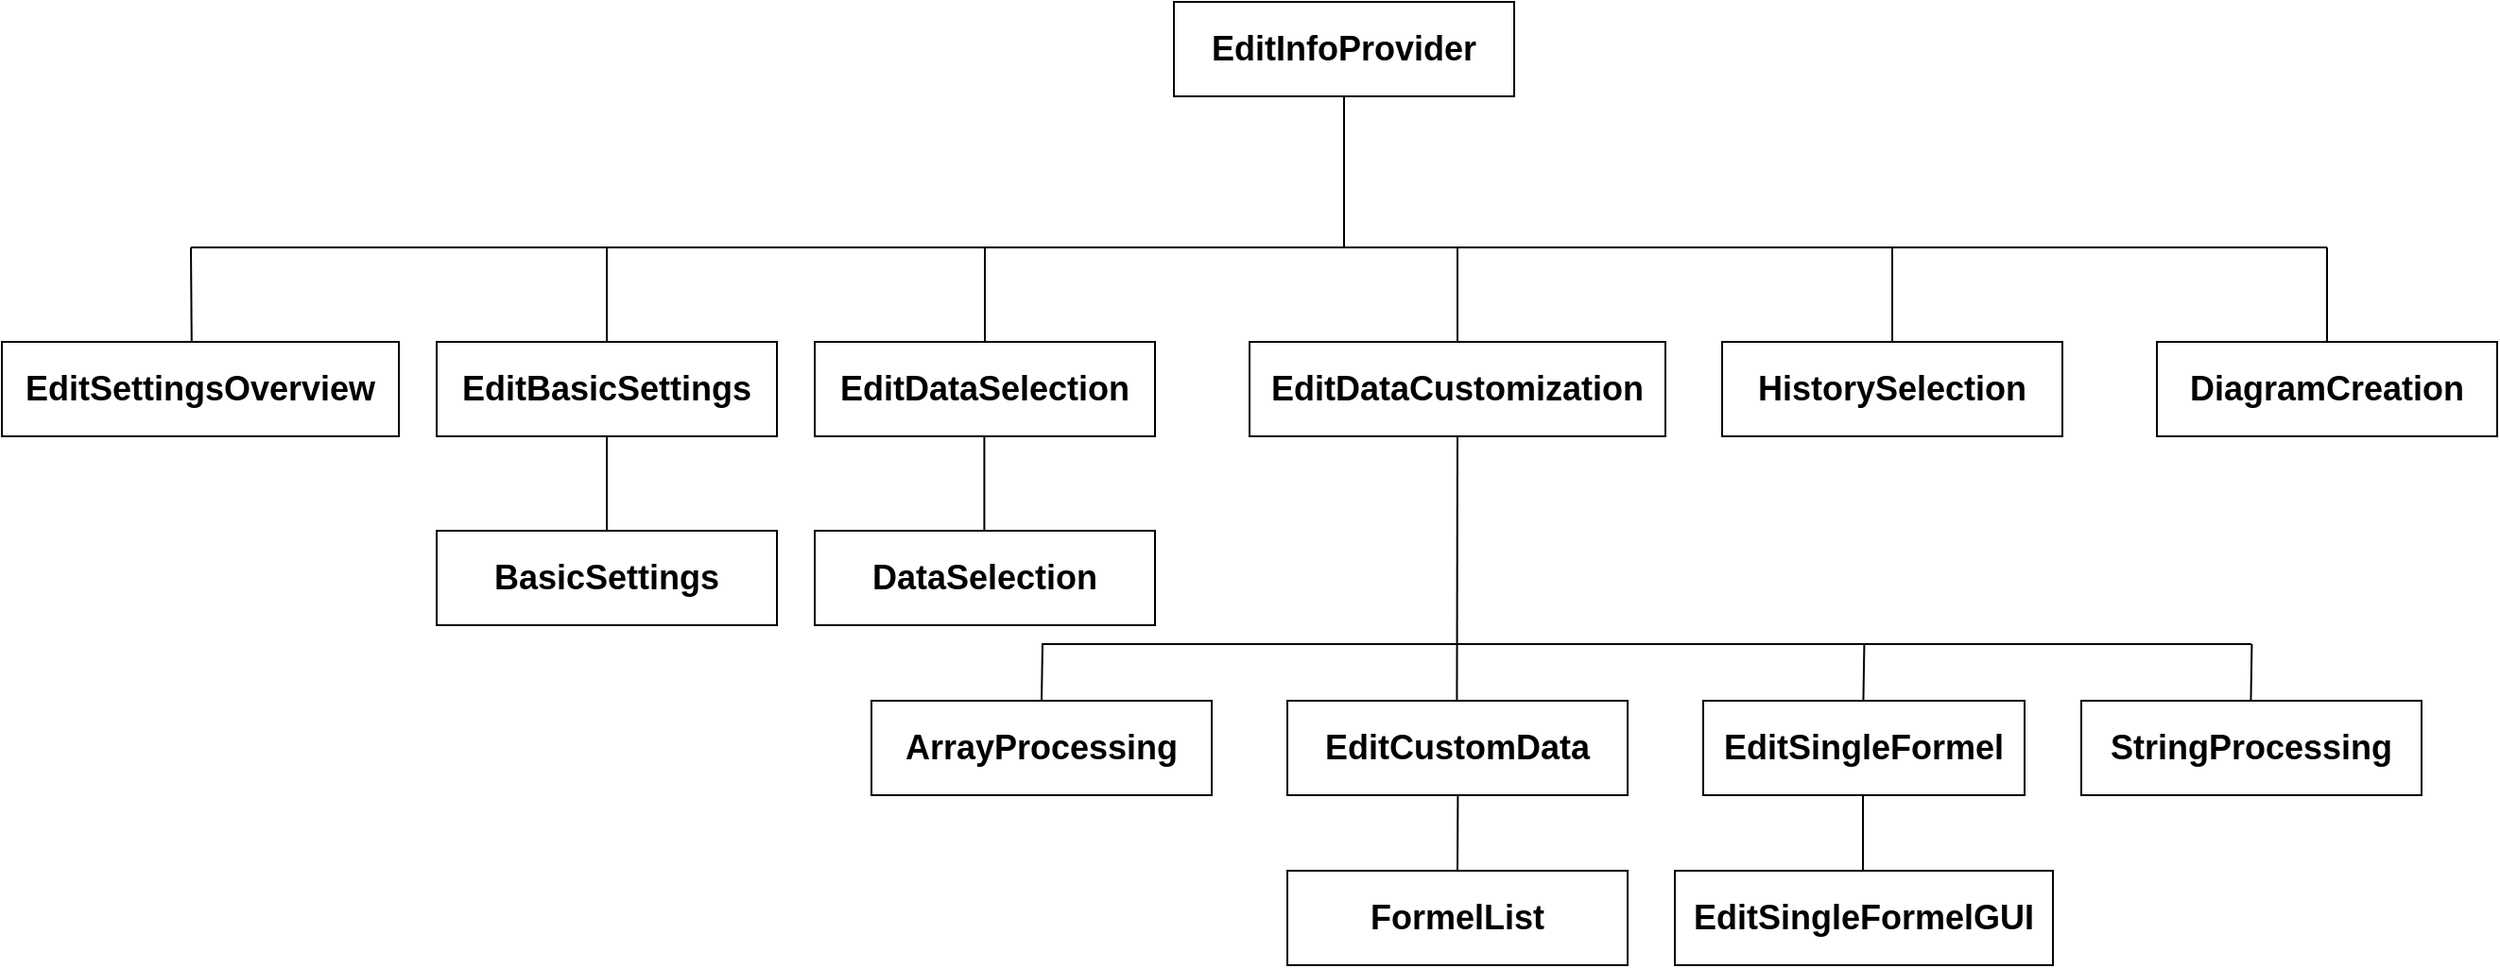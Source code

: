 <mxfile version="13.9.9" type="device"><diagram id="9vUn9xV6tpmPQciYyHca" name="Seite-1"><mxGraphModel dx="3041" dy="867" grid="1" gridSize="10" guides="1" tooltips="1" connect="1" arrows="1" fold="1" page="1" pageScale="1" pageWidth="827" pageHeight="1169" math="0" shadow="0"><root><mxCell id="0"/><mxCell id="1" parent="0"/><mxCell id="1i348Qmpyd1fIIBrpv_9-1" value="&lt;font style=&quot;font-size: 18px&quot;&gt;&lt;b&gt;EditInfoProvider&lt;/b&gt;&lt;/font&gt;" style="rounded=0;whiteSpace=wrap;html=1;" parent="1" vertex="1"><mxGeometry x="390" y="20" width="180" height="50" as="geometry"/></mxCell><mxCell id="1i348Qmpyd1fIIBrpv_9-4" value="&lt;font style=&quot;font-size: 18px&quot;&gt;&lt;b&gt;EditSingleFormelGUI&lt;/b&gt;&lt;/font&gt;" style="rounded=0;whiteSpace=wrap;html=1;" parent="1" vertex="1"><mxGeometry x="655" y="480" width="200" height="50" as="geometry"/></mxCell><mxCell id="1i348Qmpyd1fIIBrpv_9-5" value="&lt;font style=&quot;font-size: 18px&quot;&gt;&lt;b&gt;EditSingleFormel&lt;/b&gt;&lt;/font&gt;" style="rounded=0;whiteSpace=wrap;html=1;" parent="1" vertex="1"><mxGeometry x="670" y="390" width="170" height="50" as="geometry"/></mxCell><mxCell id="1i348Qmpyd1fIIBrpv_9-6" value="&lt;font style=&quot;font-size: 18px&quot;&gt;&lt;b&gt;HistorySelection&lt;/b&gt;&lt;/font&gt;" style="rounded=0;whiteSpace=wrap;html=1;" parent="1" vertex="1"><mxGeometry x="680" y="200" width="180" height="50" as="geometry"/></mxCell><mxCell id="1i348Qmpyd1fIIBrpv_9-8" value="&lt;font style=&quot;font-size: 18px&quot;&gt;&lt;b&gt;FormelList&lt;/b&gt;&lt;/font&gt;" style="rounded=0;whiteSpace=wrap;html=1;" parent="1" vertex="1"><mxGeometry x="450" y="480" width="180" height="50" as="geometry"/></mxCell><mxCell id="1i348Qmpyd1fIIBrpv_9-9" value="&lt;font style=&quot;font-size: 18px&quot;&gt;&lt;b&gt;EditCustomData&lt;br&gt;&lt;/b&gt;&lt;/font&gt;" style="rounded=0;whiteSpace=wrap;html=1;" parent="1" vertex="1"><mxGeometry x="450" y="390" width="180" height="50" as="geometry"/></mxCell><mxCell id="1i348Qmpyd1fIIBrpv_9-10" value="&lt;font style=&quot;font-size: 18px&quot;&gt;&lt;b&gt;BasicSettings&lt;/b&gt;&lt;/font&gt;" style="rounded=0;whiteSpace=wrap;html=1;" parent="1" vertex="1"><mxGeometry y="300" width="180" height="50" as="geometry"/></mxCell><mxCell id="1i348Qmpyd1fIIBrpv_9-11" value="&lt;font style=&quot;font-size: 18px&quot;&gt;&lt;b&gt;EditBasicSettings&lt;/b&gt;&lt;/font&gt;" style="rounded=0;whiteSpace=wrap;html=1;" parent="1" vertex="1"><mxGeometry y="200" width="180" height="50" as="geometry"/></mxCell><mxCell id="1i348Qmpyd1fIIBrpv_9-12" value="&lt;font style=&quot;font-size: 18px&quot;&gt;&lt;b&gt;EditSettingsOverview&lt;br&gt;&lt;/b&gt;&lt;/font&gt;" style="rounded=0;whiteSpace=wrap;html=1;" parent="1" vertex="1"><mxGeometry x="-230" y="200" width="210" height="50" as="geometry"/></mxCell><mxCell id="1i348Qmpyd1fIIBrpv_9-13" value="&lt;font style=&quot;font-size: 18px&quot;&gt;&lt;b&gt;DiagramCreation&lt;/b&gt;&lt;/font&gt;" style="rounded=0;whiteSpace=wrap;html=1;" parent="1" vertex="1"><mxGeometry x="910" y="200" width="180" height="50" as="geometry"/></mxCell><mxCell id="1i348Qmpyd1fIIBrpv_9-14" value="" style="endArrow=none;html=1;" parent="1" edge="1"><mxGeometry width="50" height="50" relative="1" as="geometry"><mxPoint x="-130" y="150" as="sourcePoint"/><mxPoint x="1000" y="150" as="targetPoint"/></mxGeometry></mxCell><mxCell id="1i348Qmpyd1fIIBrpv_9-15" value="" style="endArrow=none;html=1;entryX=0.5;entryY=1;entryDx=0;entryDy=0;" parent="1" target="1i348Qmpyd1fIIBrpv_9-1" edge="1"><mxGeometry width="50" height="50" relative="1" as="geometry"><mxPoint x="480" y="150" as="sourcePoint"/><mxPoint x="430" y="180" as="targetPoint"/></mxGeometry></mxCell><mxCell id="1i348Qmpyd1fIIBrpv_9-16" value="" style="endArrow=none;html=1;exitX=0.478;exitY=0.006;exitDx=0;exitDy=0;exitPerimeter=0;" parent="1" source="1i348Qmpyd1fIIBrpv_9-12" edge="1"><mxGeometry width="50" height="50" relative="1" as="geometry"><mxPoint x="-70" y="190" as="sourcePoint"/><mxPoint x="-130" y="150" as="targetPoint"/></mxGeometry></mxCell><mxCell id="1i348Qmpyd1fIIBrpv_9-17" value="" style="endArrow=none;html=1;exitX=0.5;exitY=0;exitDx=0;exitDy=0;" parent="1" source="1i348Qmpyd1fIIBrpv_9-11" edge="1"><mxGeometry width="50" height="50" relative="1" as="geometry"><mxPoint x="440" y="230" as="sourcePoint"/><mxPoint x="90" y="150" as="targetPoint"/></mxGeometry></mxCell><mxCell id="1i348Qmpyd1fIIBrpv_9-19" value="" style="endArrow=none;html=1;exitX=0.5;exitY=0;exitDx=0;exitDy=0;" parent="1" source="O6vKlxhi87jipg9T7pC7-3" edge="1"><mxGeometry width="50" height="50" relative="1" as="geometry"><mxPoint x="540" y="220" as="sourcePoint"/><mxPoint x="540" y="150" as="targetPoint"/></mxGeometry></mxCell><mxCell id="1i348Qmpyd1fIIBrpv_9-20" value="" style="endArrow=none;html=1;entryX=0.5;entryY=0;entryDx=0;entryDy=0;" parent="1" target="1i348Qmpyd1fIIBrpv_9-6" edge="1"><mxGeometry width="50" height="50" relative="1" as="geometry"><mxPoint x="770" y="150" as="sourcePoint"/><mxPoint x="730" y="190" as="targetPoint"/></mxGeometry></mxCell><mxCell id="1i348Qmpyd1fIIBrpv_9-21" value="" style="endArrow=none;html=1;entryX=0.5;entryY=0;entryDx=0;entryDy=0;" parent="1" target="1i348Qmpyd1fIIBrpv_9-13" edge="1"><mxGeometry width="50" height="50" relative="1" as="geometry"><mxPoint x="1000" y="150" as="sourcePoint"/><mxPoint x="430" y="180" as="targetPoint"/></mxGeometry></mxCell><mxCell id="1i348Qmpyd1fIIBrpv_9-22" value="" style="endArrow=none;html=1;exitX=0.5;exitY=0;exitDx=0;exitDy=0;entryX=0.5;entryY=1;entryDx=0;entryDy=0;" parent="1" source="1i348Qmpyd1fIIBrpv_9-10" target="1i348Qmpyd1fIIBrpv_9-11" edge="1"><mxGeometry width="50" height="50" relative="1" as="geometry"><mxPoint x="210" y="260" as="sourcePoint"/><mxPoint x="260" y="210" as="targetPoint"/></mxGeometry></mxCell><mxCell id="s2LkRg4HfeEErJD4Sj_p-2" value="" style="endArrow=none;html=1;" parent="1" edge="1"><mxGeometry width="50" height="50" relative="1" as="geometry"><mxPoint x="320" y="360" as="sourcePoint"/><mxPoint x="960" y="360" as="targetPoint"/></mxGeometry></mxCell><mxCell id="s2LkRg4HfeEErJD4Sj_p-3" value="" style="endArrow=none;html=1;exitX=0.5;exitY=0;exitDx=0;exitDy=0;" parent="1" edge="1" source="1i348Qmpyd1fIIBrpv_9-8"><mxGeometry width="50" height="50" relative="1" as="geometry"><mxPoint x="539.71" y="465" as="sourcePoint"/><mxPoint x="540.21" y="440" as="targetPoint"/></mxGeometry></mxCell><mxCell id="s2LkRg4HfeEErJD4Sj_p-6" value="" style="endArrow=none;html=1;" parent="1" edge="1"><mxGeometry width="50" height="50" relative="1" as="geometry"><mxPoint x="754.5" y="480" as="sourcePoint"/><mxPoint x="754.5" y="440" as="targetPoint"/></mxGeometry></mxCell><mxCell id="O6vKlxhi87jipg9T7pC7-1" value="&lt;font style=&quot;font-size: 18px&quot;&gt;&lt;b&gt;EditDataSelection&lt;/b&gt;&lt;/font&gt;" style="rounded=0;whiteSpace=wrap;html=1;" vertex="1" parent="1"><mxGeometry x="200" y="200" width="180" height="50" as="geometry"/></mxCell><mxCell id="O6vKlxhi87jipg9T7pC7-2" value="&lt;font style=&quot;font-size: 18px&quot;&gt;&lt;b&gt;DataSelection&lt;/b&gt;&lt;/font&gt;" style="rounded=0;whiteSpace=wrap;html=1;" vertex="1" parent="1"><mxGeometry x="200" y="300" width="180" height="50" as="geometry"/></mxCell><mxCell id="O6vKlxhi87jipg9T7pC7-3" value="&lt;font style=&quot;font-size: 18px&quot;&gt;&lt;b&gt;EditDataCustomization&lt;br&gt;&lt;/b&gt;&lt;/font&gt;" style="rounded=0;whiteSpace=wrap;html=1;" vertex="1" parent="1"><mxGeometry x="430" y="200" width="220" height="50" as="geometry"/></mxCell><mxCell id="O6vKlxhi87jipg9T7pC7-4" value="" style="endArrow=none;html=1;exitX=0.5;exitY=0;exitDx=0;exitDy=0;" edge="1" parent="1" source="O6vKlxhi87jipg9T7pC7-1"><mxGeometry width="50" height="50" relative="1" as="geometry"><mxPoint x="280" y="200" as="sourcePoint"/><mxPoint x="290" y="150" as="targetPoint"/></mxGeometry></mxCell><mxCell id="O6vKlxhi87jipg9T7pC7-5" value="" style="endArrow=none;html=1;exitX=0.5;exitY=0;exitDx=0;exitDy=0;entryX=0.5;entryY=1;entryDx=0;entryDy=0;" edge="1" parent="1"><mxGeometry width="50" height="50" relative="1" as="geometry"><mxPoint x="289.71" y="300" as="sourcePoint"/><mxPoint x="289.71" y="250" as="targetPoint"/></mxGeometry></mxCell><mxCell id="O6vKlxhi87jipg9T7pC7-6" value="&lt;font style=&quot;font-size: 18px&quot;&gt;&lt;b&gt;ArrayProcessing&lt;br&gt;&lt;/b&gt;&lt;/font&gt;" style="rounded=0;whiteSpace=wrap;html=1;" vertex="1" parent="1"><mxGeometry x="230" y="390" width="180" height="50" as="geometry"/></mxCell><mxCell id="O6vKlxhi87jipg9T7pC7-7" value="&lt;font style=&quot;font-size: 18px&quot;&gt;&lt;b&gt;StringProcessing&lt;br&gt;&lt;/b&gt;&lt;/font&gt;" style="rounded=0;whiteSpace=wrap;html=1;" vertex="1" parent="1"><mxGeometry x="870" y="390" width="180" height="50" as="geometry"/></mxCell><mxCell id="O6vKlxhi87jipg9T7pC7-9" value="" style="endArrow=none;html=1;exitX=0.5;exitY=0;exitDx=0;exitDy=0;" edge="1" parent="1" source="O6vKlxhi87jipg9T7pC7-6"><mxGeometry width="50" height="50" relative="1" as="geometry"><mxPoint x="320" y="385" as="sourcePoint"/><mxPoint x="320.5" y="360" as="targetPoint"/></mxGeometry></mxCell><mxCell id="O6vKlxhi87jipg9T7pC7-10" value="" style="endArrow=none;html=1;exitX=0.5;exitY=0;exitDx=0;exitDy=0;" edge="1" parent="1"><mxGeometry width="50" height="50" relative="1" as="geometry"><mxPoint x="539.71" y="390" as="sourcePoint"/><mxPoint x="540" y="250" as="targetPoint"/></mxGeometry></mxCell><mxCell id="O6vKlxhi87jipg9T7pC7-11" value="" style="endArrow=none;html=1;exitX=0.5;exitY=0;exitDx=0;exitDy=0;" edge="1" parent="1"><mxGeometry width="50" height="50" relative="1" as="geometry"><mxPoint x="754.71" y="390" as="sourcePoint"/><mxPoint x="755.21" y="360" as="targetPoint"/></mxGeometry></mxCell><mxCell id="O6vKlxhi87jipg9T7pC7-12" value="" style="endArrow=none;html=1;exitX=0.5;exitY=0;exitDx=0;exitDy=0;" edge="1" parent="1"><mxGeometry width="50" height="50" relative="1" as="geometry"><mxPoint x="959.71" y="390" as="sourcePoint"/><mxPoint x="960.21" y="360" as="targetPoint"/></mxGeometry></mxCell></root></mxGraphModel></diagram></mxfile>